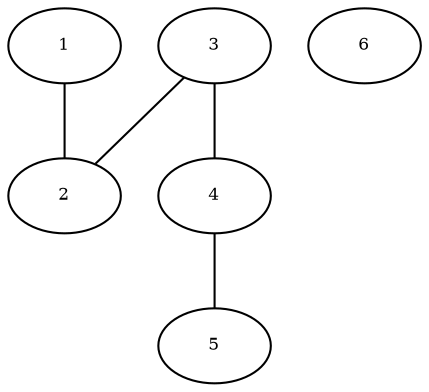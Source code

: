 graph RGL__ImplicitGraph {
    70189047726280 [
        fontsize = 8,
        label = 1
    ]

    70189047717740 [
        fontsize = 8,
        label = 2
    ]

    70189047717200 [
        fontsize = 8,
        label = 3
    ]

    70189047716800 [
        fontsize = 8,
        label = 4
    ]

    70189047716400 [
        fontsize = 8,
        label = 5
    ]

    70189047716060 [
        fontsize = 8,
        label = 6
    ]

    70189047726280 -- 70189047717740 [
        fontsize = 8
    ]

    70189047717200 -- 70189047717740 [
        fontsize = 8
    ]

    70189047717200 -- 70189047716800 [
        fontsize = 8
    ]

    70189047716800 -- 70189047716400 [
        fontsize = 8
    ]
}
